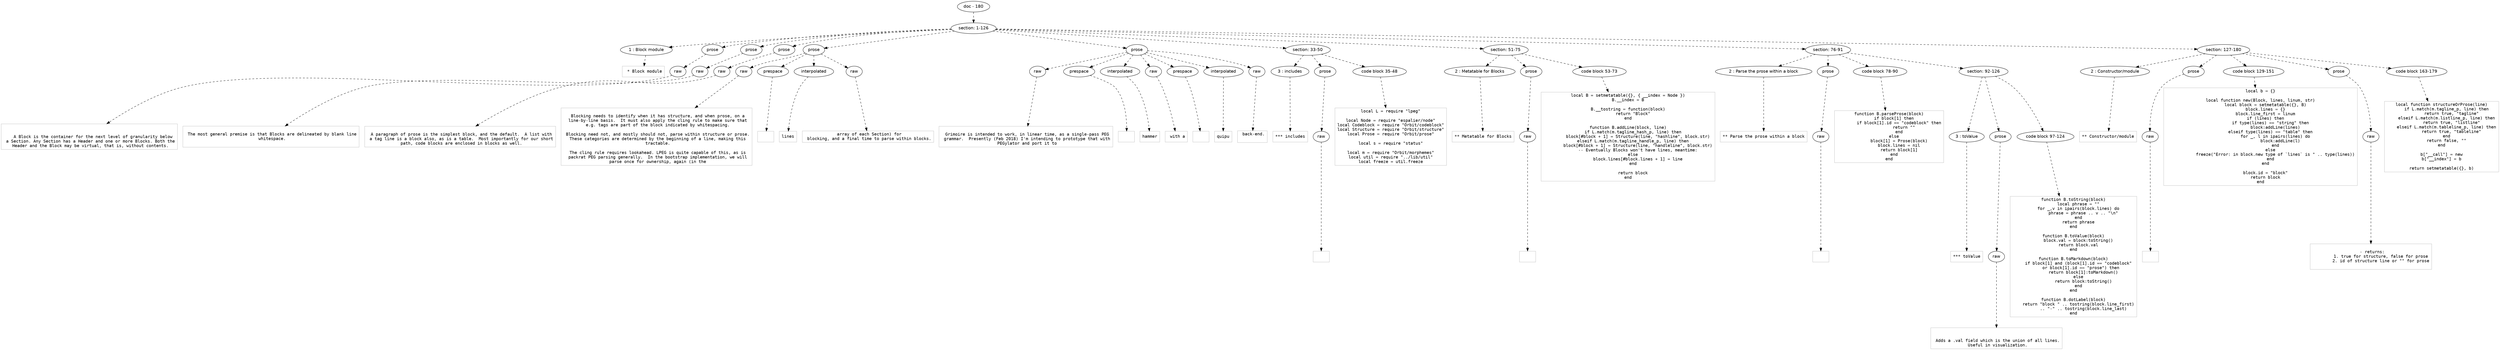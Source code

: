 digraph lpegNode {

node [fontname=Helvetica]
edge [style=dashed]

doc_0 [label="doc - 180"]


doc_0 -> { section_1}
{rank=same; section_1}

section_1 [label="section: 1-126"]


// END RANK doc_0

section_1 -> { header_2 prose_3 prose_4 prose_5 prose_6 prose_7 section_8 section_9 section_10 section_11}
{rank=same; header_2 prose_3 prose_4 prose_5 prose_6 prose_7 section_8 section_9 section_10 section_11}

header_2 [label="1 : Block module"]

prose_3 [label="prose"]

prose_4 [label="prose"]

prose_5 [label="prose"]

prose_6 [label="prose"]

prose_7 [label="prose"]

section_8 [label="section: 33-50"]

section_9 [label="section: 51-75"]

section_10 [label="section: 76-91"]

section_11 [label="section: 127-180"]


// END RANK section_1

header_2 -> leaf_12
leaf_12  [color=Gray,shape=rectangle,fontname=Inconsolata,label=" * Block module"]
// END RANK header_2

prose_3 -> { raw_13}
{rank=same; raw_13}

raw_13 [label="raw"]


// END RANK prose_3

raw_13 -> leaf_14
leaf_14  [color=Gray,shape=rectangle,fontname=Inconsolata,label="

   A Block is the container for the next level of granularity below
 a Section. Any Section has a Header and one or more Blocks. Both the
 Header and the Block may be virtual, that is, without contents.
"]
// END RANK raw_13

prose_4 -> { raw_15}
{rank=same; raw_15}

raw_15 [label="raw"]


// END RANK prose_4

raw_15 -> leaf_16
leaf_16  [color=Gray,shape=rectangle,fontname=Inconsolata,label="
 The most general premise is that Blocks are delineated by blank line
 whitespace.

"]
// END RANK raw_15

prose_5 -> { raw_17}
{rank=same; raw_17}

raw_17 [label="raw"]


// END RANK prose_5

raw_17 -> leaf_18
leaf_18  [color=Gray,shape=rectangle,fontname=Inconsolata,label="
 A paragraph of prose is the simplest block, and the default.  A list with
 a tag line is a block also, as is a table.  Most importantly for our short
 path, code blocks are enclosed in blocks as well.
"]
// END RANK raw_17

prose_6 -> { raw_19 prespace_20 interpolated_21 raw_22}
{rank=same; raw_19 prespace_20 interpolated_21 raw_22}

raw_19 [label="raw"]

prespace_20 [label="prespace"]

interpolated_21 [label="interpolated"]

raw_22 [label="raw"]


// END RANK prose_6

raw_19 -> leaf_23
leaf_23  [color=Gray,shape=rectangle,fontname=Inconsolata,label="
 Blocking needs to identify when it has structure, and when prose, on a
 line-by-line basis.  It must also apply the cling rule to make sure that
 e.g. tags are part of the block indicated by whitespacing.

 Blocking need not, and mostly should not, parse within structure or prose.
 These categories are determined by the beginning of a line, making this
 tractable.

 The cling rule requires lookahead. LPEG is quite capable of this, as is
 packrat PEG parsing generally.  In the bootstrap implementation, we will
 parse once for ownership, again (in the"]
// END RANK raw_19

prespace_20 -> leaf_24
leaf_24  [color=Gray,shape=rectangle,fontname=Inconsolata,label=" "]
// END RANK prespace_20

interpolated_21 -> leaf_25
leaf_25  [color=Gray,shape=rectangle,fontname=Inconsolata,label="lines"]
// END RANK interpolated_21

raw_22 -> leaf_26
leaf_26  [color=Gray,shape=rectangle,fontname=Inconsolata,label=" array of each Section) for
 blocking, and a final time to parse within blocks.
"]
// END RANK raw_22

prose_7 -> { raw_27 prespace_28 interpolated_29 raw_30 prespace_31 interpolated_32 raw_33}
{rank=same; raw_27 prespace_28 interpolated_29 raw_30 prespace_31 interpolated_32 raw_33}

raw_27 [label="raw"]

prespace_28 [label="prespace"]

interpolated_29 [label="interpolated"]

raw_30 [label="raw"]

prespace_31 [label="prespace"]

interpolated_32 [label="interpolated"]

raw_33 [label="raw"]


// END RANK prose_7

raw_27 -> leaf_34
leaf_34  [color=Gray,shape=rectangle,fontname=Inconsolata,label="
 Grimoire is intended to work, in linear time, as a single-pass PEG
 grammar.  Presently (Feb 2018) I'm intending to prototype that with
 PEGylator and port it to"]
// END RANK raw_27

prespace_28 -> leaf_35
leaf_35  [color=Gray,shape=rectangle,fontname=Inconsolata,label=" "]
// END RANK prespace_28

interpolated_29 -> leaf_36
leaf_36  [color=Gray,shape=rectangle,fontname=Inconsolata,label="hammer"]
// END RANK interpolated_29

raw_30 -> leaf_37
leaf_37  [color=Gray,shape=rectangle,fontname=Inconsolata,label=" with a"]
// END RANK raw_30

prespace_31 -> leaf_38
leaf_38  [color=Gray,shape=rectangle,fontname=Inconsolata,label=" "]
// END RANK prespace_31

interpolated_32 -> leaf_39
leaf_39  [color=Gray,shape=rectangle,fontname=Inconsolata,label="quipu"]
// END RANK interpolated_32

raw_33 -> leaf_40
leaf_40  [color=Gray,shape=rectangle,fontname=Inconsolata,label=" back-end.

"]
// END RANK raw_33

section_8 -> { header_41 prose_42 codeblock_43}
{rank=same; header_41 prose_42 codeblock_43}

header_41 [label="3 : includes"]

prose_42 [label="prose"]

codeblock_43 [label="code block 35-48"]


// END RANK section_8

header_41 -> leaf_44
leaf_44  [color=Gray,shape=rectangle,fontname=Inconsolata,label="*** includes"]
// END RANK header_41

prose_42 -> { raw_45}
{rank=same; raw_45}

raw_45 [label="raw"]


// END RANK prose_42

raw_45 -> leaf_46
leaf_46  [color=Gray,shape=rectangle,fontname=Inconsolata,label="
"]
// END RANK raw_45

codeblock_43 -> leaf_47
leaf_47  [color=Gray,shape=rectangle,fontname=Inconsolata,label="local L = require \"lpeg\"

local Node = require \"espalier/node\"
local Codeblock = require \"Orbit/codeblock\"
local Structure = require \"Orbit/structure\"
local Prose = require \"Orbit/prose\"

local s = require \"status\"

local m = require \"Orbit/morphemes\"
local util = require \"../lib/util\"
local freeze = util.freeze"]
// END RANK codeblock_43

section_9 -> { header_48 prose_49 codeblock_50}
{rank=same; header_48 prose_49 codeblock_50}

header_48 [label="2 : Metatable for Blocks"]

prose_49 [label="prose"]

codeblock_50 [label="code block 53-73"]


// END RANK section_9

header_48 -> leaf_51
leaf_51  [color=Gray,shape=rectangle,fontname=Inconsolata,label="** Metatable for Blocks"]
// END RANK header_48

prose_49 -> { raw_52}
{rank=same; raw_52}

raw_52 [label="raw"]


// END RANK prose_49

raw_52 -> leaf_53
leaf_53  [color=Gray,shape=rectangle,fontname=Inconsolata,label="
"]
// END RANK raw_52

codeblock_50 -> leaf_54
leaf_54  [color=Gray,shape=rectangle,fontname=Inconsolata,label="local B = setmetatable({}, { __index = Node })
B.__index = B

B.__tostring = function(block)
    return \"Block\"
end

function B.addLine(block, line)
    if L.match(m.tagline_hash_p, line) then
        block[#block + 1] = Structure(line, \"hashline\", block.str)
    elseif L.match(m.tagline_handle_p, line) then
        block[#block + 1] = Structure(line, \"handleline\", block.str)
        -- Eventually Blocks won't have lines, meantime:
    else
        block.lines[#block.lines + 1] = line
    end

    return block
end"]
// END RANK codeblock_50

section_10 -> { header_55 prose_56 codeblock_57 section_58}
{rank=same; header_55 prose_56 codeblock_57 section_58}

header_55 [label="2 : Parse the prose within a block"]

prose_56 [label="prose"]

codeblock_57 [label="code block 78-90"]

section_58 [label="section: 92-126"]


// END RANK section_10

header_55 -> leaf_59
leaf_59  [color=Gray,shape=rectangle,fontname=Inconsolata,label="** Parse the prose within a block"]
// END RANK header_55

prose_56 -> { raw_60}
{rank=same; raw_60}

raw_60 [label="raw"]


// END RANK prose_56

raw_60 -> leaf_61
leaf_61  [color=Gray,shape=rectangle,fontname=Inconsolata,label="
"]
// END RANK raw_60

codeblock_57 -> leaf_62
leaf_62  [color=Gray,shape=rectangle,fontname=Inconsolata,label="function B.parseProse(block)
    if block[1] then
        if block[1].id == \"codeblock\" then
            return \"\"
        end
    else
        block[1] = Prose(block)
        block.lines = nil
        return block[1]
    end
end"]
// END RANK codeblock_57

section_58 -> { header_63 prose_64 codeblock_65}
{rank=same; header_63 prose_64 codeblock_65}

header_63 [label="3 : toValue"]

prose_64 [label="prose"]

codeblock_65 [label="code block 97-124"]


// END RANK section_58

header_63 -> leaf_66
leaf_66  [color=Gray,shape=rectangle,fontname=Inconsolata,label="*** toValue"]
// END RANK header_63

prose_64 -> { raw_67}
{rank=same; raw_67}

raw_67 [label="raw"]


// END RANK prose_64

raw_67 -> leaf_68
leaf_68  [color=Gray,shape=rectangle,fontname=Inconsolata,label="

 Adds a .val field which is the union of all lines.
 Useful in visualization.
"]
// END RANK raw_67

codeblock_65 -> leaf_69
leaf_69  [color=Gray,shape=rectangle,fontname=Inconsolata,label="function B.toString(block)
    local phrase = \"\"
    for _,v in ipairs(block.lines) do
        phrase = phrase .. v .. \"\\n\"
    end
    return phrase
end

function B.toValue(block)
    block.val = block:toString()
    return block.val
end

function B.toMarkdown(block)
    if block[1] and (block[1].id == \"codeblock\"
      or block[1].id == \"prose\") then
        return block[1]:toMarkdown()
    else
        return block:toString()
    end
end

function B.dotLabel(block)
    return \"block \" .. tostring(block.line_first)
        .. \"-\" .. tostring(block.line_last)
end"]
// END RANK codeblock_65

section_11 -> { header_70 prose_71 codeblock_72 prose_73 codeblock_74}
{rank=same; header_70 prose_71 codeblock_72 prose_73 codeblock_74}

header_70 [label="2 : Constructor/module"]

prose_71 [label="prose"]

codeblock_72 [label="code block 129-151"]

prose_73 [label="prose"]

codeblock_74 [label="code block 163-179"]


// END RANK section_11

header_70 -> leaf_75
leaf_75  [color=Gray,shape=rectangle,fontname=Inconsolata,label="** Constructor/module"]
// END RANK header_70

prose_71 -> { raw_76}
{rank=same; raw_76}

raw_76 [label="raw"]


// END RANK prose_71

raw_76 -> leaf_77
leaf_77  [color=Gray,shape=rectangle,fontname=Inconsolata,label="
"]
// END RANK raw_76

codeblock_72 -> leaf_78
leaf_78  [color=Gray,shape=rectangle,fontname=Inconsolata,label="local b = {}

local function new(Block, lines, linum, str)
    local block = setmetatable({}, B)
    block.lines = {}
    block.line_first = linum
    if (lines) then
        if type(lines) == \"string\" then
            block:addLine(lines)
        elseif type(lines) == \"table\" then
            for _, l in ipairs(lines) do
                block:addLine(l)
            end
        else
            freeze(\"Error: in block.new type of `lines` is \" .. type(lines))
        end
    end

    block.id = \"block\"
    return block
end"]
// END RANK codeblock_72

prose_73 -> { raw_79}
{rank=same; raw_79}

raw_79 [label="raw"]


// END RANK prose_73

raw_79 -> leaf_80
leaf_80  [color=Gray,shape=rectangle,fontname=Inconsolata,label="
 - returns:
        1. true for structure, false for prose
        2. id of structure line or \"\" for prose

"]
// END RANK raw_79

codeblock_74 -> leaf_81
leaf_81  [color=Gray,shape=rectangle,fontname=Inconsolata,label="local function structureOrProse(line)
    if L.match(m.tagline_p, line) then
        return true, \"tagline\"
    elseif L.match(m.listline_p, line) then
        return true, \"listline\"
    elseif L.match(m.tableline_p, line) then
        return true, \"tableline\"
    end
    return false, \"\"
end

b[\"__call\"] = new
b[\"__index\"] = b

return setmetatable({}, b)"]
// END RANK codeblock_74


}
